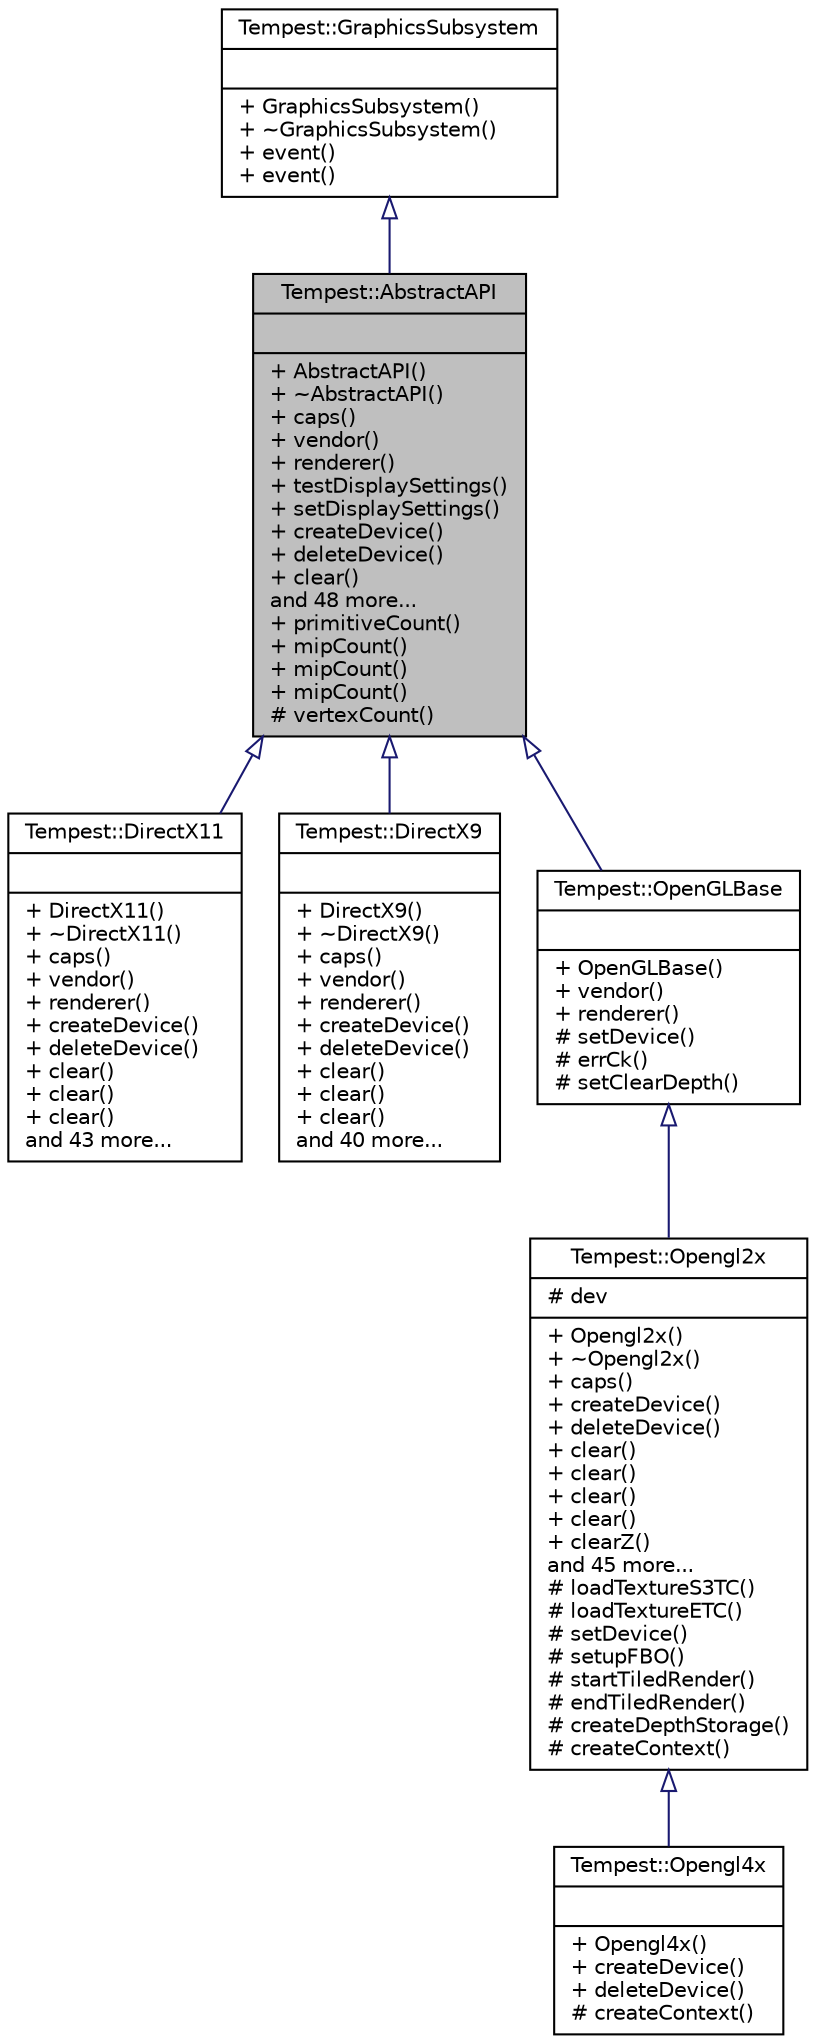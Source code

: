 digraph "Tempest::AbstractAPI"
{
  edge [fontname="Helvetica",fontsize="10",labelfontname="Helvetica",labelfontsize="10"];
  node [fontname="Helvetica",fontsize="10",shape=record];
  Node0 [label="{Tempest::AbstractAPI\n||+ AbstractAPI()\l+ ~AbstractAPI()\l+ caps()\l+ vendor()\l+ renderer()\l+ testDisplaySettings()\l+ setDisplaySettings()\l+ createDevice()\l+ deleteDevice()\l+ clear()\land 48 more...\l+ primitiveCount()\l+ mipCount()\l+ mipCount()\l+ mipCount()\l# vertexCount()\l}",height=0.2,width=0.4,color="black", fillcolor="grey75", style="filled", fontcolor="black"];
  Node1 -> Node0 [dir="back",color="midnightblue",fontsize="10",style="solid",arrowtail="onormal",fontname="Helvetica"];
  Node1 [label="{Tempest::GraphicsSubsystem\n||+ GraphicsSubsystem()\l+ ~GraphicsSubsystem()\l+ event()\l+ event()\l}",height=0.2,width=0.4,color="black", fillcolor="white", style="filled",URL="$class_tempest_1_1_graphics_subsystem.html"];
  Node0 -> Node2 [dir="back",color="midnightblue",fontsize="10",style="solid",arrowtail="onormal",fontname="Helvetica"];
  Node2 [label="{Tempest::DirectX11\n||+ DirectX11()\l+ ~DirectX11()\l+ caps()\l+ vendor()\l+ renderer()\l+ createDevice()\l+ deleteDevice()\l+ clear()\l+ clear()\l+ clear()\land 43 more...\l}",height=0.2,width=0.4,color="black", fillcolor="white", style="filled",URL="$class_tempest_1_1_direct_x11.html"];
  Node0 -> Node3 [dir="back",color="midnightblue",fontsize="10",style="solid",arrowtail="onormal",fontname="Helvetica"];
  Node3 [label="{Tempest::DirectX9\n||+ DirectX9()\l+ ~DirectX9()\l+ caps()\l+ vendor()\l+ renderer()\l+ createDevice()\l+ deleteDevice()\l+ clear()\l+ clear()\l+ clear()\land 40 more...\l}",height=0.2,width=0.4,color="black", fillcolor="white", style="filled",URL="$class_tempest_1_1_direct_x9.html"];
  Node0 -> Node4 [dir="back",color="midnightblue",fontsize="10",style="solid",arrowtail="onormal",fontname="Helvetica"];
  Node4 [label="{Tempest::OpenGLBase\n||+ OpenGLBase()\l+ vendor()\l+ renderer()\l# setDevice()\l# errCk()\l# setClearDepth()\l}",height=0.2,width=0.4,color="black", fillcolor="white", style="filled",URL="$class_tempest_1_1_open_g_l_base.html"];
  Node4 -> Node5 [dir="back",color="midnightblue",fontsize="10",style="solid",arrowtail="onormal",fontname="Helvetica"];
  Node5 [label="{Tempest::Opengl2x\n|# dev\l|+ Opengl2x()\l+ ~Opengl2x()\l+ caps()\l+ createDevice()\l+ deleteDevice()\l+ clear()\l+ clear()\l+ clear()\l+ clear()\l+ clearZ()\land 45 more...\l# loadTextureS3TC()\l# loadTextureETC()\l# setDevice()\l# setupFBO()\l# startTiledRender()\l# endTiledRender()\l# createDepthStorage()\l# createContext()\l}",height=0.2,width=0.4,color="black", fillcolor="white", style="filled",URL="$class_tempest_1_1_opengl2x.html"];
  Node5 -> Node6 [dir="back",color="midnightblue",fontsize="10",style="solid",arrowtail="onormal",fontname="Helvetica"];
  Node6 [label="{Tempest::Opengl4x\n||+ Opengl4x()\l+ createDevice()\l+ deleteDevice()\l# createContext()\l}",height=0.2,width=0.4,color="black", fillcolor="white", style="filled",URL="$class_tempest_1_1_opengl4x.html"];
}
